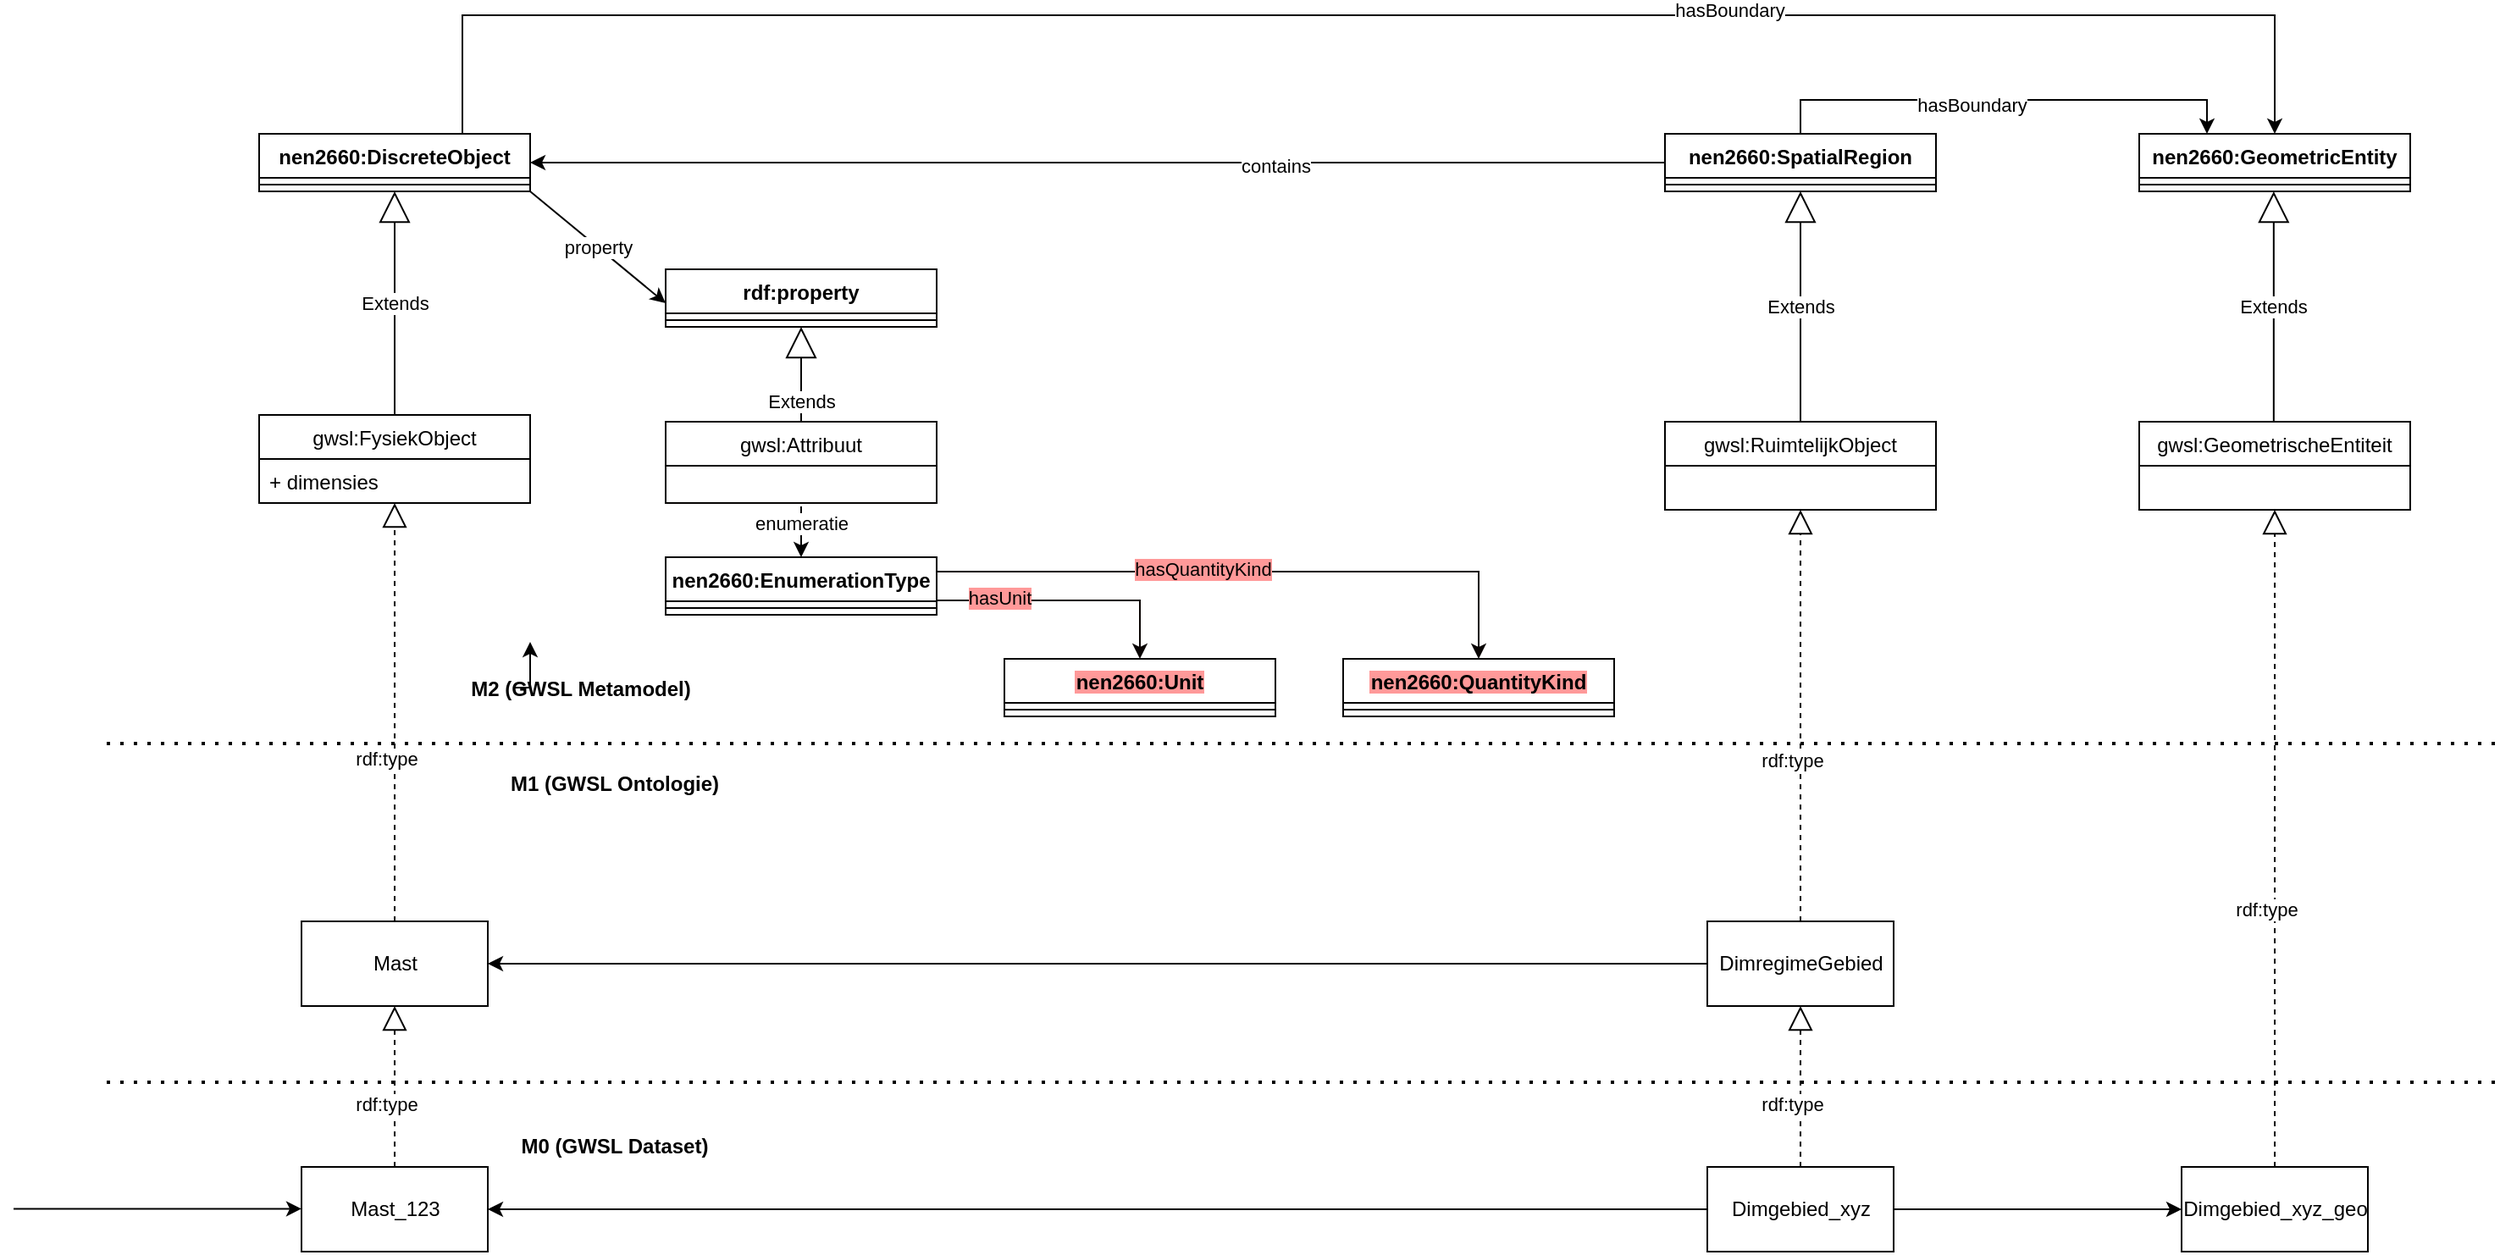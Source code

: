 <mxfile version="14.9.1" type="github">
  <diagram id="dm52R6nY966aKzihAJZx" name="Metamodel">
    <mxGraphModel dx="1220" dy="715" grid="1" gridSize="10" guides="1" tooltips="1" connect="1" arrows="1" fold="1" page="1" pageScale="1" pageWidth="1654" pageHeight="1169" math="0" shadow="0">
      <root>
        <mxCell id="0" />
        <mxCell id="1" parent="0" />
        <mxCell id="15" style="edgeStyle=orthogonalEdgeStyle;rounded=0;orthogonalLoop=1;jettySize=auto;html=1;entryX=0;entryY=0.5;entryDx=0;entryDy=0;startArrow=classic;startFill=1;endArrow=none;endFill=0;" parent="1" source="iv_Oz-Tk-qWS8nwZnw3V-1" target="iv_Oz-Tk-qWS8nwZnw3V-5" edge="1">
          <mxGeometry relative="1" as="geometry" />
        </mxCell>
        <mxCell id="16" value="contains" style="edgeLabel;html=1;align=center;verticalAlign=middle;resizable=0;points=[];" parent="15" vertex="1" connectable="0">
          <mxGeometry x="0.211" y="-2" relative="1" as="geometry">
            <mxPoint x="34" as="offset" />
          </mxGeometry>
        </mxCell>
        <mxCell id="43" style="edgeStyle=orthogonalEdgeStyle;rounded=0;orthogonalLoop=1;jettySize=auto;html=1;entryX=0.5;entryY=0;entryDx=0;entryDy=0;startArrow=none;startFill=0;endArrow=classic;endFill=1;" parent="1" source="iv_Oz-Tk-qWS8nwZnw3V-1" target="41" edge="1">
          <mxGeometry relative="1" as="geometry">
            <Array as="points">
              <mxPoint x="760" y="130" />
              <mxPoint x="1830" y="130" />
            </Array>
          </mxGeometry>
        </mxCell>
        <mxCell id="46" value="hasBoundary" style="edgeLabel;html=1;align=center;verticalAlign=middle;resizable=0;points=[];" parent="43" vertex="1" connectable="0">
          <mxGeometry x="0.352" y="3" relative="1" as="geometry">
            <mxPoint as="offset" />
          </mxGeometry>
        </mxCell>
        <mxCell id="iv_Oz-Tk-qWS8nwZnw3V-1" value="nen2660:DiscreteObject" style="swimlane;fontStyle=1;align=center;verticalAlign=top;childLayout=stackLayout;horizontal=1;startSize=26;horizontalStack=0;resizeParent=1;resizeParentMax=0;resizeLast=0;collapsible=1;marginBottom=0;" parent="1" vertex="1">
          <mxGeometry x="640" y="200" width="160" height="34" as="geometry" />
        </mxCell>
        <mxCell id="iv_Oz-Tk-qWS8nwZnw3V-3" value="" style="line;strokeWidth=1;fillColor=none;align=left;verticalAlign=middle;spacingTop=-1;spacingLeft=3;spacingRight=3;rotatable=0;labelPosition=right;points=[];portConstraint=eastwest;" parent="iv_Oz-Tk-qWS8nwZnw3V-1" vertex="1">
          <mxGeometry y="26" width="160" height="8" as="geometry" />
        </mxCell>
        <mxCell id="44" style="edgeStyle=orthogonalEdgeStyle;rounded=0;orthogonalLoop=1;jettySize=auto;html=1;exitX=0.5;exitY=0;exitDx=0;exitDy=0;entryX=0.25;entryY=0;entryDx=0;entryDy=0;startArrow=none;startFill=0;endArrow=classic;endFill=1;" parent="1" source="iv_Oz-Tk-qWS8nwZnw3V-5" target="41" edge="1">
          <mxGeometry relative="1" as="geometry" />
        </mxCell>
        <mxCell id="45" value="hasBoundary" style="edgeLabel;html=1;align=center;verticalAlign=middle;resizable=0;points=[];" parent="44" vertex="1" connectable="0">
          <mxGeometry x="-0.138" y="-3" relative="1" as="geometry">
            <mxPoint as="offset" />
          </mxGeometry>
        </mxCell>
        <mxCell id="iv_Oz-Tk-qWS8nwZnw3V-5" value="nen2660:SpatialRegion" style="swimlane;fontStyle=1;align=center;verticalAlign=top;childLayout=stackLayout;horizontal=1;startSize=26;horizontalStack=0;resizeParent=1;resizeParentMax=0;resizeLast=0;collapsible=1;marginBottom=0;" parent="1" vertex="1">
          <mxGeometry x="1470" y="200" width="160" height="34" as="geometry" />
        </mxCell>
        <mxCell id="iv_Oz-Tk-qWS8nwZnw3V-6" value="" style="line;strokeWidth=1;fillColor=none;align=left;verticalAlign=middle;spacingTop=-1;spacingLeft=3;spacingRight=3;rotatable=0;labelPosition=right;points=[];portConstraint=eastwest;" parent="iv_Oz-Tk-qWS8nwZnw3V-5" vertex="1">
          <mxGeometry y="26" width="160" height="8" as="geometry" />
        </mxCell>
        <mxCell id="2" value="gwsl:FysiekObject" style="swimlane;fontStyle=0;childLayout=stackLayout;horizontal=1;startSize=26;fillColor=none;horizontalStack=0;resizeParent=1;resizeParentMax=0;resizeLast=0;collapsible=1;marginBottom=0;" parent="1" vertex="1">
          <mxGeometry x="640" y="366" width="160" height="52" as="geometry" />
        </mxCell>
        <mxCell id="35" value="+ dimensies" style="text;strokeColor=none;fillColor=none;align=left;verticalAlign=top;spacingLeft=4;spacingRight=4;overflow=hidden;rotatable=0;points=[[0,0.5],[1,0.5]];portConstraint=eastwest;" parent="2" vertex="1">
          <mxGeometry y="26" width="160" height="26" as="geometry" />
        </mxCell>
        <mxCell id="6" value="Extends" style="endArrow=block;endSize=16;endFill=0;html=1;entryX=0.5;entryY=1;entryDx=0;entryDy=0;" parent="1" source="2" target="iv_Oz-Tk-qWS8nwZnw3V-1" edge="1">
          <mxGeometry width="160" relative="1" as="geometry">
            <mxPoint x="370" y="420" as="sourcePoint" />
            <mxPoint x="530" y="420" as="targetPoint" />
          </mxGeometry>
        </mxCell>
        <mxCell id="30" style="edgeStyle=orthogonalEdgeStyle;rounded=0;orthogonalLoop=1;jettySize=auto;html=1;entryX=0;entryY=0.5;entryDx=0;entryDy=0;startArrow=classic;startFill=1;endArrow=none;endFill=0;" parent="1" source="7" target="11" edge="1">
          <mxGeometry relative="1" as="geometry" />
        </mxCell>
        <mxCell id="7" value="Mast" style="html=1;" parent="1" vertex="1">
          <mxGeometry x="665" y="665" width="110" height="50" as="geometry" />
        </mxCell>
        <mxCell id="8" value="" style="endArrow=block;dashed=1;endFill=0;endSize=12;html=1;entryX=0.5;entryY=1;entryDx=0;entryDy=0;exitX=0.5;exitY=0;exitDx=0;exitDy=0;" parent="1" source="7" target="2" edge="1">
          <mxGeometry width="160" relative="1" as="geometry">
            <mxPoint x="750" y="600" as="sourcePoint" />
            <mxPoint x="910" y="600" as="targetPoint" />
          </mxGeometry>
        </mxCell>
        <mxCell id="9" value="rdf:type" style="edgeLabel;html=1;align=center;verticalAlign=middle;resizable=0;points=[];" parent="8" vertex="1" connectable="0">
          <mxGeometry x="-0.217" y="5" relative="1" as="geometry">
            <mxPoint as="offset" />
          </mxGeometry>
        </mxCell>
        <mxCell id="10" value="gwsl:RuimtelijkObject" style="swimlane;fontStyle=0;childLayout=stackLayout;horizontal=1;startSize=26;fillColor=none;horizontalStack=0;resizeParent=1;resizeParentMax=0;resizeLast=0;collapsible=1;marginBottom=0;" parent="1" vertex="1">
          <mxGeometry x="1470" y="370" width="160" height="52" as="geometry" />
        </mxCell>
        <mxCell id="11" value="DimregimeGebied" style="html=1;" parent="1" vertex="1">
          <mxGeometry x="1495" y="665" width="110" height="50" as="geometry" />
        </mxCell>
        <mxCell id="12" value="" style="endArrow=block;dashed=1;endFill=0;endSize=12;html=1;entryX=0.5;entryY=1;entryDx=0;entryDy=0;exitX=0.5;exitY=0;exitDx=0;exitDy=0;" parent="1" source="11" target="10" edge="1">
          <mxGeometry width="160" relative="1" as="geometry">
            <mxPoint x="1280" y="595" as="sourcePoint" />
            <mxPoint x="1280" y="432" as="targetPoint" />
          </mxGeometry>
        </mxCell>
        <mxCell id="13" value="rdf:type" style="edgeLabel;html=1;align=center;verticalAlign=middle;resizable=0;points=[];" parent="12" vertex="1" connectable="0">
          <mxGeometry x="-0.217" y="5" relative="1" as="geometry">
            <mxPoint as="offset" />
          </mxGeometry>
        </mxCell>
        <mxCell id="14" value="Extends" style="endArrow=block;endSize=16;endFill=0;html=1;entryX=0.5;entryY=1;entryDx=0;entryDy=0;exitX=0.5;exitY=0;exitDx=0;exitDy=0;" parent="1" source="10" target="iv_Oz-Tk-qWS8nwZnw3V-5" edge="1">
          <mxGeometry width="160" relative="1" as="geometry">
            <mxPoint x="1280" y="380" as="sourcePoint" />
            <mxPoint x="1280" y="244" as="targetPoint" />
          </mxGeometry>
        </mxCell>
        <mxCell id="17" value="" style="endArrow=none;dashed=1;html=1;dashPattern=1 3;strokeWidth=2;" parent="1" edge="1">
          <mxGeometry width="50" height="50" relative="1" as="geometry">
            <mxPoint x="550" y="560" as="sourcePoint" />
            <mxPoint x="1960" y="560" as="targetPoint" />
          </mxGeometry>
        </mxCell>
        <mxCell id="18" value="" style="endArrow=none;dashed=1;html=1;dashPattern=1 3;strokeWidth=2;" parent="1" edge="1">
          <mxGeometry width="50" height="50" relative="1" as="geometry">
            <mxPoint x="550" y="760" as="sourcePoint" />
            <mxPoint x="1960" y="760" as="targetPoint" />
          </mxGeometry>
        </mxCell>
        <mxCell id="31" style="edgeStyle=orthogonalEdgeStyle;rounded=0;orthogonalLoop=1;jettySize=auto;html=1;exitX=1;exitY=0.5;exitDx=0;exitDy=0;entryX=0;entryY=0.5;entryDx=0;entryDy=0;startArrow=classic;startFill=1;endArrow=none;endFill=0;" parent="1" source="19" target="20" edge="1">
          <mxGeometry relative="1" as="geometry" />
        </mxCell>
        <mxCell id="19" value="Mast_123" style="html=1;" parent="1" vertex="1">
          <mxGeometry x="665" y="810" width="110" height="50" as="geometry" />
        </mxCell>
        <mxCell id="51" style="edgeStyle=orthogonalEdgeStyle;rounded=0;orthogonalLoop=1;jettySize=auto;html=1;entryX=0;entryY=0.5;entryDx=0;entryDy=0;startArrow=none;startFill=0;endArrow=classic;endFill=1;" parent="1" source="20" target="47" edge="1">
          <mxGeometry relative="1" as="geometry" />
        </mxCell>
        <mxCell id="20" value="Dimgebied_xyz" style="html=1;" parent="1" vertex="1">
          <mxGeometry x="1495" y="810" width="110" height="50" as="geometry" />
        </mxCell>
        <mxCell id="22" value="" style="endArrow=block;dashed=1;endFill=0;endSize=12;html=1;entryX=0.5;entryY=1;entryDx=0;entryDy=0;exitX=0.5;exitY=0;exitDx=0;exitDy=0;" parent="1" source="20" target="11" edge="1">
          <mxGeometry width="160" relative="1" as="geometry">
            <mxPoint x="1560" y="675" as="sourcePoint" />
            <mxPoint x="1560" y="512" as="targetPoint" />
          </mxGeometry>
        </mxCell>
        <mxCell id="23" value="rdf:type" style="edgeLabel;html=1;align=center;verticalAlign=middle;resizable=0;points=[];" parent="22" vertex="1" connectable="0">
          <mxGeometry x="-0.217" y="5" relative="1" as="geometry">
            <mxPoint as="offset" />
          </mxGeometry>
        </mxCell>
        <mxCell id="24" value="" style="endArrow=block;dashed=1;endFill=0;endSize=12;html=1;entryX=0.5;entryY=1;entryDx=0;entryDy=0;exitX=0.5;exitY=0;exitDx=0;exitDy=0;" parent="1" source="19" target="7" edge="1">
          <mxGeometry width="160" relative="1" as="geometry">
            <mxPoint x="1010" y="820" as="sourcePoint" />
            <mxPoint x="1010" y="725" as="targetPoint" />
          </mxGeometry>
        </mxCell>
        <mxCell id="25" value="rdf:type" style="edgeLabel;html=1;align=center;verticalAlign=middle;resizable=0;points=[];" parent="24" vertex="1" connectable="0">
          <mxGeometry x="-0.217" y="5" relative="1" as="geometry">
            <mxPoint as="offset" />
          </mxGeometry>
        </mxCell>
        <mxCell id="26" value="M1 (GWSL Ontologie)" style="text;align=center;fontStyle=1;verticalAlign=middle;spacingLeft=3;spacingRight=3;strokeColor=none;rotatable=0;points=[[0,0.5],[1,0.5]];portConstraint=eastwest;" parent="1" vertex="1">
          <mxGeometry x="810" y="570" width="80" height="26" as="geometry" />
        </mxCell>
        <mxCell id="icXxG8i7WfHOnnqxF5Z4-60" style="edgeStyle=orthogonalEdgeStyle;rounded=0;orthogonalLoop=1;jettySize=auto;html=1;exitX=0;exitY=0.5;exitDx=0;exitDy=0;" edge="1" parent="1" source="27">
          <mxGeometry relative="1" as="geometry">
            <mxPoint x="800" y="500" as="targetPoint" />
          </mxGeometry>
        </mxCell>
        <mxCell id="27" value="M2 (GWSL Metamodel)" style="text;align=center;fontStyle=1;verticalAlign=middle;spacingLeft=3;spacingRight=3;strokeColor=none;rotatable=0;points=[[0,0.5],[1,0.5]];portConstraint=eastwest;" parent="1" vertex="1">
          <mxGeometry x="790" y="514" width="80" height="26" as="geometry" />
        </mxCell>
        <mxCell id="28" value="M0 (GWSL Dataset)" style="text;align=center;fontStyle=1;verticalAlign=middle;spacingLeft=3;spacingRight=3;strokeColor=none;rotatable=0;points=[[0,0.5],[1,0.5]];portConstraint=eastwest;" parent="1" vertex="1">
          <mxGeometry x="810" y="784" width="80" height="26" as="geometry" />
        </mxCell>
        <mxCell id="41" value="nen2660:GeometricEntity" style="swimlane;fontStyle=1;align=center;verticalAlign=top;childLayout=stackLayout;horizontal=1;startSize=26;horizontalStack=0;resizeParent=1;resizeParentMax=0;resizeLast=0;collapsible=1;marginBottom=0;" parent="1" vertex="1">
          <mxGeometry x="1750" y="200" width="160" height="34" as="geometry" />
        </mxCell>
        <mxCell id="42" value="" style="line;strokeWidth=1;fillColor=none;align=left;verticalAlign=middle;spacingTop=-1;spacingLeft=3;spacingRight=3;rotatable=0;labelPosition=right;points=[];portConstraint=eastwest;" parent="41" vertex="1">
          <mxGeometry y="26" width="160" height="8" as="geometry" />
        </mxCell>
        <mxCell id="47" value="Dimgebied_xyz_geo" style="html=1;" parent="1" vertex="1">
          <mxGeometry x="1775" y="810" width="110" height="50" as="geometry" />
        </mxCell>
        <mxCell id="48" value="" style="endArrow=block;dashed=1;endFill=0;endSize=12;html=1;entryX=0.5;entryY=1;entryDx=0;entryDy=0;exitX=0.5;exitY=0;exitDx=0;exitDy=0;" parent="1" source="47" target="IXQgC20OnIO1Nl3Fj_AV-60" edge="1">
          <mxGeometry width="160" relative="1" as="geometry">
            <mxPoint x="1560" y="595" as="sourcePoint" />
            <mxPoint x="1560" y="432" as="targetPoint" />
          </mxGeometry>
        </mxCell>
        <mxCell id="49" value="rdf:type" style="edgeLabel;html=1;align=center;verticalAlign=middle;resizable=0;points=[];" parent="48" vertex="1" connectable="0">
          <mxGeometry x="-0.217" y="5" relative="1" as="geometry">
            <mxPoint as="offset" />
          </mxGeometry>
        </mxCell>
        <mxCell id="WbAWxhRY0L7tuLr4hEpp-52" value="" style="endArrow=classic;html=1;entryX=0;entryY=0.5;entryDx=0;entryDy=0;" parent="1" edge="1">
          <mxGeometry width="50" height="50" relative="1" as="geometry">
            <mxPoint x="495" y="834.71" as="sourcePoint" />
            <mxPoint x="665" y="834.71" as="targetPoint" />
          </mxGeometry>
        </mxCell>
        <mxCell id="4bvtFH2csz1d_1pca8mA-74" style="edgeStyle=orthogonalEdgeStyle;rounded=0;orthogonalLoop=1;jettySize=auto;html=1;exitX=1;exitY=0.75;exitDx=0;exitDy=0;entryX=0.5;entryY=0;entryDx=0;entryDy=0;fillColor=#f8cecc;jumpStyle=arc;strokeColor=#0A0504;" parent="1" source="4bvtFH2csz1d_1pca8mA-61" target="4bvtFH2csz1d_1pca8mA-67" edge="1">
          <mxGeometry relative="1" as="geometry">
            <Array as="points">
              <mxPoint x="1160" y="476" />
            </Array>
          </mxGeometry>
        </mxCell>
        <mxCell id="4bvtFH2csz1d_1pca8mA-75" value="hasUnit" style="edgeLabel;html=1;align=center;verticalAlign=middle;resizable=0;points=[];labelBackgroundColor=#FF9999;" parent="4bvtFH2csz1d_1pca8mA-74" connectable="0" vertex="1">
          <mxGeometry x="0.105" y="-1" relative="1" as="geometry">
            <mxPoint x="-49" y="-3" as="offset" />
          </mxGeometry>
        </mxCell>
        <mxCell id="4bvtFH2csz1d_1pca8mA-61" value="nen2660:EnumerationType" style="swimlane;fontStyle=1;align=center;verticalAlign=top;childLayout=stackLayout;horizontal=1;startSize=26;horizontalStack=0;resizeParent=1;resizeParentMax=0;resizeLast=0;collapsible=1;marginBottom=0;" parent="1" vertex="1">
          <mxGeometry x="880" y="450" width="160" height="34" as="geometry" />
        </mxCell>
        <mxCell id="4bvtFH2csz1d_1pca8mA-62" value="" style="line;strokeWidth=1;fillColor=none;align=left;verticalAlign=middle;spacingTop=-1;spacingLeft=3;spacingRight=3;rotatable=0;labelPosition=right;points=[];portConstraint=eastwest;" parent="4bvtFH2csz1d_1pca8mA-61" vertex="1">
          <mxGeometry y="26" width="160" height="8" as="geometry" />
        </mxCell>
        <mxCell id="4bvtFH2csz1d_1pca8mA-67" value="nen2660:Unit" style="swimlane;fontStyle=1;align=center;verticalAlign=top;childLayout=stackLayout;horizontal=1;startSize=26;horizontalStack=0;resizeParent=1;resizeParentMax=0;resizeLast=0;collapsible=1;marginBottom=0;labelBackgroundColor=#FF9999;" parent="1" vertex="1">
          <mxGeometry x="1080" y="510" width="160" height="34" as="geometry" />
        </mxCell>
        <mxCell id="4bvtFH2csz1d_1pca8mA-68" value="" style="line;strokeWidth=1;fillColor=none;align=left;verticalAlign=middle;spacingTop=-1;spacingLeft=3;spacingRight=3;rotatable=0;labelPosition=right;points=[];portConstraint=eastwest;labelBackgroundColor=#FF9999;" parent="4bvtFH2csz1d_1pca8mA-67" vertex="1">
          <mxGeometry y="26" width="160" height="8" as="geometry" />
        </mxCell>
        <mxCell id="4bvtFH2csz1d_1pca8mA-69" value="nen2660:QuantityKind" style="swimlane;fontStyle=1;align=center;verticalAlign=top;childLayout=stackLayout;horizontal=1;startSize=26;horizontalStack=0;resizeParent=1;resizeParentMax=0;resizeLast=0;collapsible=1;marginBottom=0;labelBackgroundColor=#FF9999;" parent="1" vertex="1">
          <mxGeometry x="1280" y="510" width="160" height="34" as="geometry" />
        </mxCell>
        <mxCell id="4bvtFH2csz1d_1pca8mA-70" value="" style="line;strokeWidth=1;fillColor=none;align=left;verticalAlign=middle;spacingTop=-1;spacingLeft=3;spacingRight=3;rotatable=0;labelPosition=right;points=[];portConstraint=eastwest;labelBackgroundColor=#FF9999;" parent="4bvtFH2csz1d_1pca8mA-69" vertex="1">
          <mxGeometry y="26" width="160" height="8" as="geometry" />
        </mxCell>
        <mxCell id="60" value="enumeratie" style="edgeStyle=orthogonalEdgeStyle;rounded=0;orthogonalLoop=1;jettySize=auto;html=1;entryX=0.5;entryY=0;entryDx=0;entryDy=0;jumpStyle=arc;fillColor=#f8cecc;" parent="1" target="4bvtFH2csz1d_1pca8mA-61" edge="1">
          <mxGeometry x="-0.333" relative="1" as="geometry">
            <mxPoint x="960" y="420" as="sourcePoint" />
            <Array as="points">
              <mxPoint x="960" y="430" />
              <mxPoint x="960" y="430" />
            </Array>
            <mxPoint as="offset" />
          </mxGeometry>
        </mxCell>
        <mxCell id="55" value="gwsl:Attribuut" style="swimlane;fontStyle=0;childLayout=stackLayout;horizontal=1;startSize=26;horizontalStack=0;resizeParent=1;resizeParentMax=0;resizeLast=0;collapsible=1;marginBottom=0;strokeColor=#050302;fillColor=#FFFFFF;" parent="1" vertex="1">
          <mxGeometry x="880" y="370" width="160" height="48" as="geometry" />
        </mxCell>
        <mxCell id="57" value="rdf:property" style="swimlane;fontStyle=1;align=center;verticalAlign=top;childLayout=stackLayout;horizontal=1;startSize=26;horizontalStack=0;resizeParent=1;resizeParentMax=0;resizeLast=0;collapsible=1;marginBottom=0;strokeColor=#050302;fillColor=#FFFFFF;" parent="1" vertex="1">
          <mxGeometry x="880" y="280" width="160" height="34" as="geometry" />
        </mxCell>
        <mxCell id="58" value="" style="line;strokeWidth=1;fillColor=none;align=left;verticalAlign=middle;spacingTop=-1;spacingLeft=3;spacingRight=3;rotatable=0;labelPosition=right;points=[];portConstraint=eastwest;" parent="57" vertex="1">
          <mxGeometry y="26" width="160" height="8" as="geometry" />
        </mxCell>
        <mxCell id="59" value="Extends" style="endArrow=block;endSize=16;endFill=0;html=1;entryX=0.5;entryY=1;entryDx=0;entryDy=0;exitX=0.5;exitY=0;exitDx=0;exitDy=0;" parent="1" source="55" target="57" edge="1">
          <mxGeometry x="-0.565" width="160" relative="1" as="geometry">
            <mxPoint x="420" y="84" as="sourcePoint" />
            <mxPoint x="420" y="-52" as="targetPoint" />
            <mxPoint as="offset" />
          </mxGeometry>
        </mxCell>
        <mxCell id="19ON255b8uYszDLwPAaI-69" style="edgeStyle=orthogonalEdgeStyle;rounded=0;orthogonalLoop=1;jettySize=auto;html=1;entryX=0.5;entryY=0;entryDx=0;entryDy=0;fillColor=#f8cecc;jumpStyle=arc;strokeColor=#0A0504;exitX=1;exitY=0.25;exitDx=0;exitDy=0;" parent="1" target="4bvtFH2csz1d_1pca8mA-69" edge="1" source="4bvtFH2csz1d_1pca8mA-61">
          <mxGeometry relative="1" as="geometry">
            <mxPoint x="1040" y="390" as="sourcePoint" />
            <mxPoint x="1160" y="384" as="targetPoint" />
          </mxGeometry>
        </mxCell>
        <mxCell id="19ON255b8uYszDLwPAaI-70" value="hasQuantityKind" style="edgeLabel;html=1;align=center;verticalAlign=middle;resizable=0;points=[];labelBackgroundColor=#FF9999;" parent="19ON255b8uYszDLwPAaI-69" connectable="0" vertex="1">
          <mxGeometry x="0.105" y="-1" relative="1" as="geometry">
            <mxPoint x="-49" y="-3" as="offset" />
          </mxGeometry>
        </mxCell>
        <mxCell id="sSuTYrh3uWMVupvRiMbS-62" value="property" style="endArrow=classic;html=1;exitX=1;exitY=1;exitDx=0;exitDy=0;" parent="1" source="iv_Oz-Tk-qWS8nwZnw3V-1" edge="1">
          <mxGeometry width="50" height="50" relative="1" as="geometry">
            <mxPoint x="830" y="350" as="sourcePoint" />
            <mxPoint x="880" y="300" as="targetPoint" />
          </mxGeometry>
        </mxCell>
        <mxCell id="IXQgC20OnIO1Nl3Fj_AV-60" value="gwsl:GeometrischeEntiteit" style="swimlane;fontStyle=0;childLayout=stackLayout;horizontal=1;startSize=26;fillColor=none;horizontalStack=0;resizeParent=1;resizeParentMax=0;resizeLast=0;collapsible=1;marginBottom=0;" parent="1" vertex="1">
          <mxGeometry x="1750" y="370" width="160" height="52" as="geometry" />
        </mxCell>
        <mxCell id="IXQgC20OnIO1Nl3Fj_AV-61" value="Extends" style="endArrow=block;endSize=16;endFill=0;html=1;entryX=0.5;entryY=1;entryDx=0;entryDy=0;exitX=0.5;exitY=0;exitDx=0;exitDy=0;" parent="1" edge="1">
          <mxGeometry width="160" relative="1" as="geometry">
            <mxPoint x="1829.41" y="370" as="sourcePoint" />
            <mxPoint x="1829.41" y="234" as="targetPoint" />
          </mxGeometry>
        </mxCell>
      </root>
    </mxGraphModel>
  </diagram>
</mxfile>
